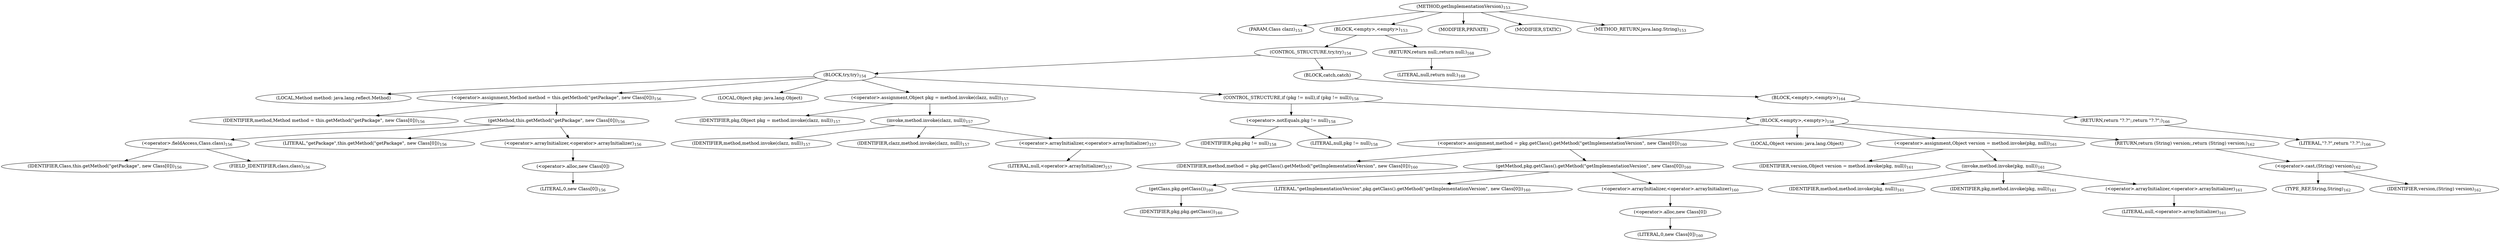 digraph "getImplementationVersion" {  
"175" [label = <(METHOD,getImplementationVersion)<SUB>153</SUB>> ]
"176" [label = <(PARAM,Class clazz)<SUB>153</SUB>> ]
"177" [label = <(BLOCK,&lt;empty&gt;,&lt;empty&gt;)<SUB>153</SUB>> ]
"178" [label = <(CONTROL_STRUCTURE,try,try)<SUB>154</SUB>> ]
"179" [label = <(BLOCK,try,try)<SUB>154</SUB>> ]
"180" [label = <(LOCAL,Method method: java.lang.reflect.Method)> ]
"181" [label = <(&lt;operator&gt;.assignment,Method method = this.getMethod(&quot;getPackage&quot;, new Class[0]))<SUB>156</SUB>> ]
"182" [label = <(IDENTIFIER,method,Method method = this.getMethod(&quot;getPackage&quot;, new Class[0]))<SUB>156</SUB>> ]
"183" [label = <(getMethod,this.getMethod(&quot;getPackage&quot;, new Class[0]))<SUB>156</SUB>> ]
"184" [label = <(&lt;operator&gt;.fieldAccess,Class.class)<SUB>156</SUB>> ]
"185" [label = <(IDENTIFIER,Class,this.getMethod(&quot;getPackage&quot;, new Class[0]))<SUB>156</SUB>> ]
"186" [label = <(FIELD_IDENTIFIER,class,class)<SUB>156</SUB>> ]
"187" [label = <(LITERAL,&quot;getPackage&quot;,this.getMethod(&quot;getPackage&quot;, new Class[0]))<SUB>156</SUB>> ]
"188" [label = <(&lt;operator&gt;.arrayInitializer,&lt;operator&gt;.arrayInitializer)<SUB>156</SUB>> ]
"189" [label = <(&lt;operator&gt;.alloc,new Class[0])> ]
"190" [label = <(LITERAL,0,new Class[0])<SUB>156</SUB>> ]
"191" [label = <(LOCAL,Object pkg: java.lang.Object)> ]
"192" [label = <(&lt;operator&gt;.assignment,Object pkg = method.invoke(clazz, null))<SUB>157</SUB>> ]
"193" [label = <(IDENTIFIER,pkg,Object pkg = method.invoke(clazz, null))<SUB>157</SUB>> ]
"194" [label = <(invoke,method.invoke(clazz, null))<SUB>157</SUB>> ]
"195" [label = <(IDENTIFIER,method,method.invoke(clazz, null))<SUB>157</SUB>> ]
"196" [label = <(IDENTIFIER,clazz,method.invoke(clazz, null))<SUB>157</SUB>> ]
"197" [label = <(&lt;operator&gt;.arrayInitializer,&lt;operator&gt;.arrayInitializer)<SUB>157</SUB>> ]
"198" [label = <(LITERAL,null,&lt;operator&gt;.arrayInitializer)<SUB>157</SUB>> ]
"199" [label = <(CONTROL_STRUCTURE,if (pkg != null),if (pkg != null))<SUB>158</SUB>> ]
"200" [label = <(&lt;operator&gt;.notEquals,pkg != null)<SUB>158</SUB>> ]
"201" [label = <(IDENTIFIER,pkg,pkg != null)<SUB>158</SUB>> ]
"202" [label = <(LITERAL,null,pkg != null)<SUB>158</SUB>> ]
"203" [label = <(BLOCK,&lt;empty&gt;,&lt;empty&gt;)<SUB>158</SUB>> ]
"204" [label = <(&lt;operator&gt;.assignment,method = pkg.getClass().getMethod(&quot;getImplementationVersion&quot;, new Class[0]))<SUB>160</SUB>> ]
"205" [label = <(IDENTIFIER,method,method = pkg.getClass().getMethod(&quot;getImplementationVersion&quot;, new Class[0]))<SUB>160</SUB>> ]
"206" [label = <(getMethod,pkg.getClass().getMethod(&quot;getImplementationVersion&quot;, new Class[0]))<SUB>160</SUB>> ]
"207" [label = <(getClass,pkg.getClass())<SUB>160</SUB>> ]
"208" [label = <(IDENTIFIER,pkg,pkg.getClass())<SUB>160</SUB>> ]
"209" [label = <(LITERAL,&quot;getImplementationVersion&quot;,pkg.getClass().getMethod(&quot;getImplementationVersion&quot;, new Class[0]))<SUB>160</SUB>> ]
"210" [label = <(&lt;operator&gt;.arrayInitializer,&lt;operator&gt;.arrayInitializer)<SUB>160</SUB>> ]
"211" [label = <(&lt;operator&gt;.alloc,new Class[0])> ]
"212" [label = <(LITERAL,0,new Class[0])<SUB>160</SUB>> ]
"213" [label = <(LOCAL,Object version: java.lang.Object)> ]
"214" [label = <(&lt;operator&gt;.assignment,Object version = method.invoke(pkg, null))<SUB>161</SUB>> ]
"215" [label = <(IDENTIFIER,version,Object version = method.invoke(pkg, null))<SUB>161</SUB>> ]
"216" [label = <(invoke,method.invoke(pkg, null))<SUB>161</SUB>> ]
"217" [label = <(IDENTIFIER,method,method.invoke(pkg, null))<SUB>161</SUB>> ]
"218" [label = <(IDENTIFIER,pkg,method.invoke(pkg, null))<SUB>161</SUB>> ]
"219" [label = <(&lt;operator&gt;.arrayInitializer,&lt;operator&gt;.arrayInitializer)<SUB>161</SUB>> ]
"220" [label = <(LITERAL,null,&lt;operator&gt;.arrayInitializer)<SUB>161</SUB>> ]
"221" [label = <(RETURN,return (String) version;,return (String) version;)<SUB>162</SUB>> ]
"222" [label = <(&lt;operator&gt;.cast,(String) version)<SUB>162</SUB>> ]
"223" [label = <(TYPE_REF,String,String)<SUB>162</SUB>> ]
"224" [label = <(IDENTIFIER,version,(String) version)<SUB>162</SUB>> ]
"225" [label = <(BLOCK,catch,catch)> ]
"226" [label = <(BLOCK,&lt;empty&gt;,&lt;empty&gt;)<SUB>164</SUB>> ]
"227" [label = <(RETURN,return &quot;?.?&quot;;,return &quot;?.?&quot;;)<SUB>166</SUB>> ]
"228" [label = <(LITERAL,&quot;?.?&quot;,return &quot;?.?&quot;;)<SUB>166</SUB>> ]
"229" [label = <(RETURN,return null;,return null;)<SUB>168</SUB>> ]
"230" [label = <(LITERAL,null,return null;)<SUB>168</SUB>> ]
"231" [label = <(MODIFIER,PRIVATE)> ]
"232" [label = <(MODIFIER,STATIC)> ]
"233" [label = <(METHOD_RETURN,java.lang.String)<SUB>153</SUB>> ]
  "175" -> "176" 
  "175" -> "177" 
  "175" -> "231" 
  "175" -> "232" 
  "175" -> "233" 
  "177" -> "178" 
  "177" -> "229" 
  "178" -> "179" 
  "178" -> "225" 
  "179" -> "180" 
  "179" -> "181" 
  "179" -> "191" 
  "179" -> "192" 
  "179" -> "199" 
  "181" -> "182" 
  "181" -> "183" 
  "183" -> "184" 
  "183" -> "187" 
  "183" -> "188" 
  "184" -> "185" 
  "184" -> "186" 
  "188" -> "189" 
  "189" -> "190" 
  "192" -> "193" 
  "192" -> "194" 
  "194" -> "195" 
  "194" -> "196" 
  "194" -> "197" 
  "197" -> "198" 
  "199" -> "200" 
  "199" -> "203" 
  "200" -> "201" 
  "200" -> "202" 
  "203" -> "204" 
  "203" -> "213" 
  "203" -> "214" 
  "203" -> "221" 
  "204" -> "205" 
  "204" -> "206" 
  "206" -> "207" 
  "206" -> "209" 
  "206" -> "210" 
  "207" -> "208" 
  "210" -> "211" 
  "211" -> "212" 
  "214" -> "215" 
  "214" -> "216" 
  "216" -> "217" 
  "216" -> "218" 
  "216" -> "219" 
  "219" -> "220" 
  "221" -> "222" 
  "222" -> "223" 
  "222" -> "224" 
  "225" -> "226" 
  "226" -> "227" 
  "227" -> "228" 
  "229" -> "230" 
}
